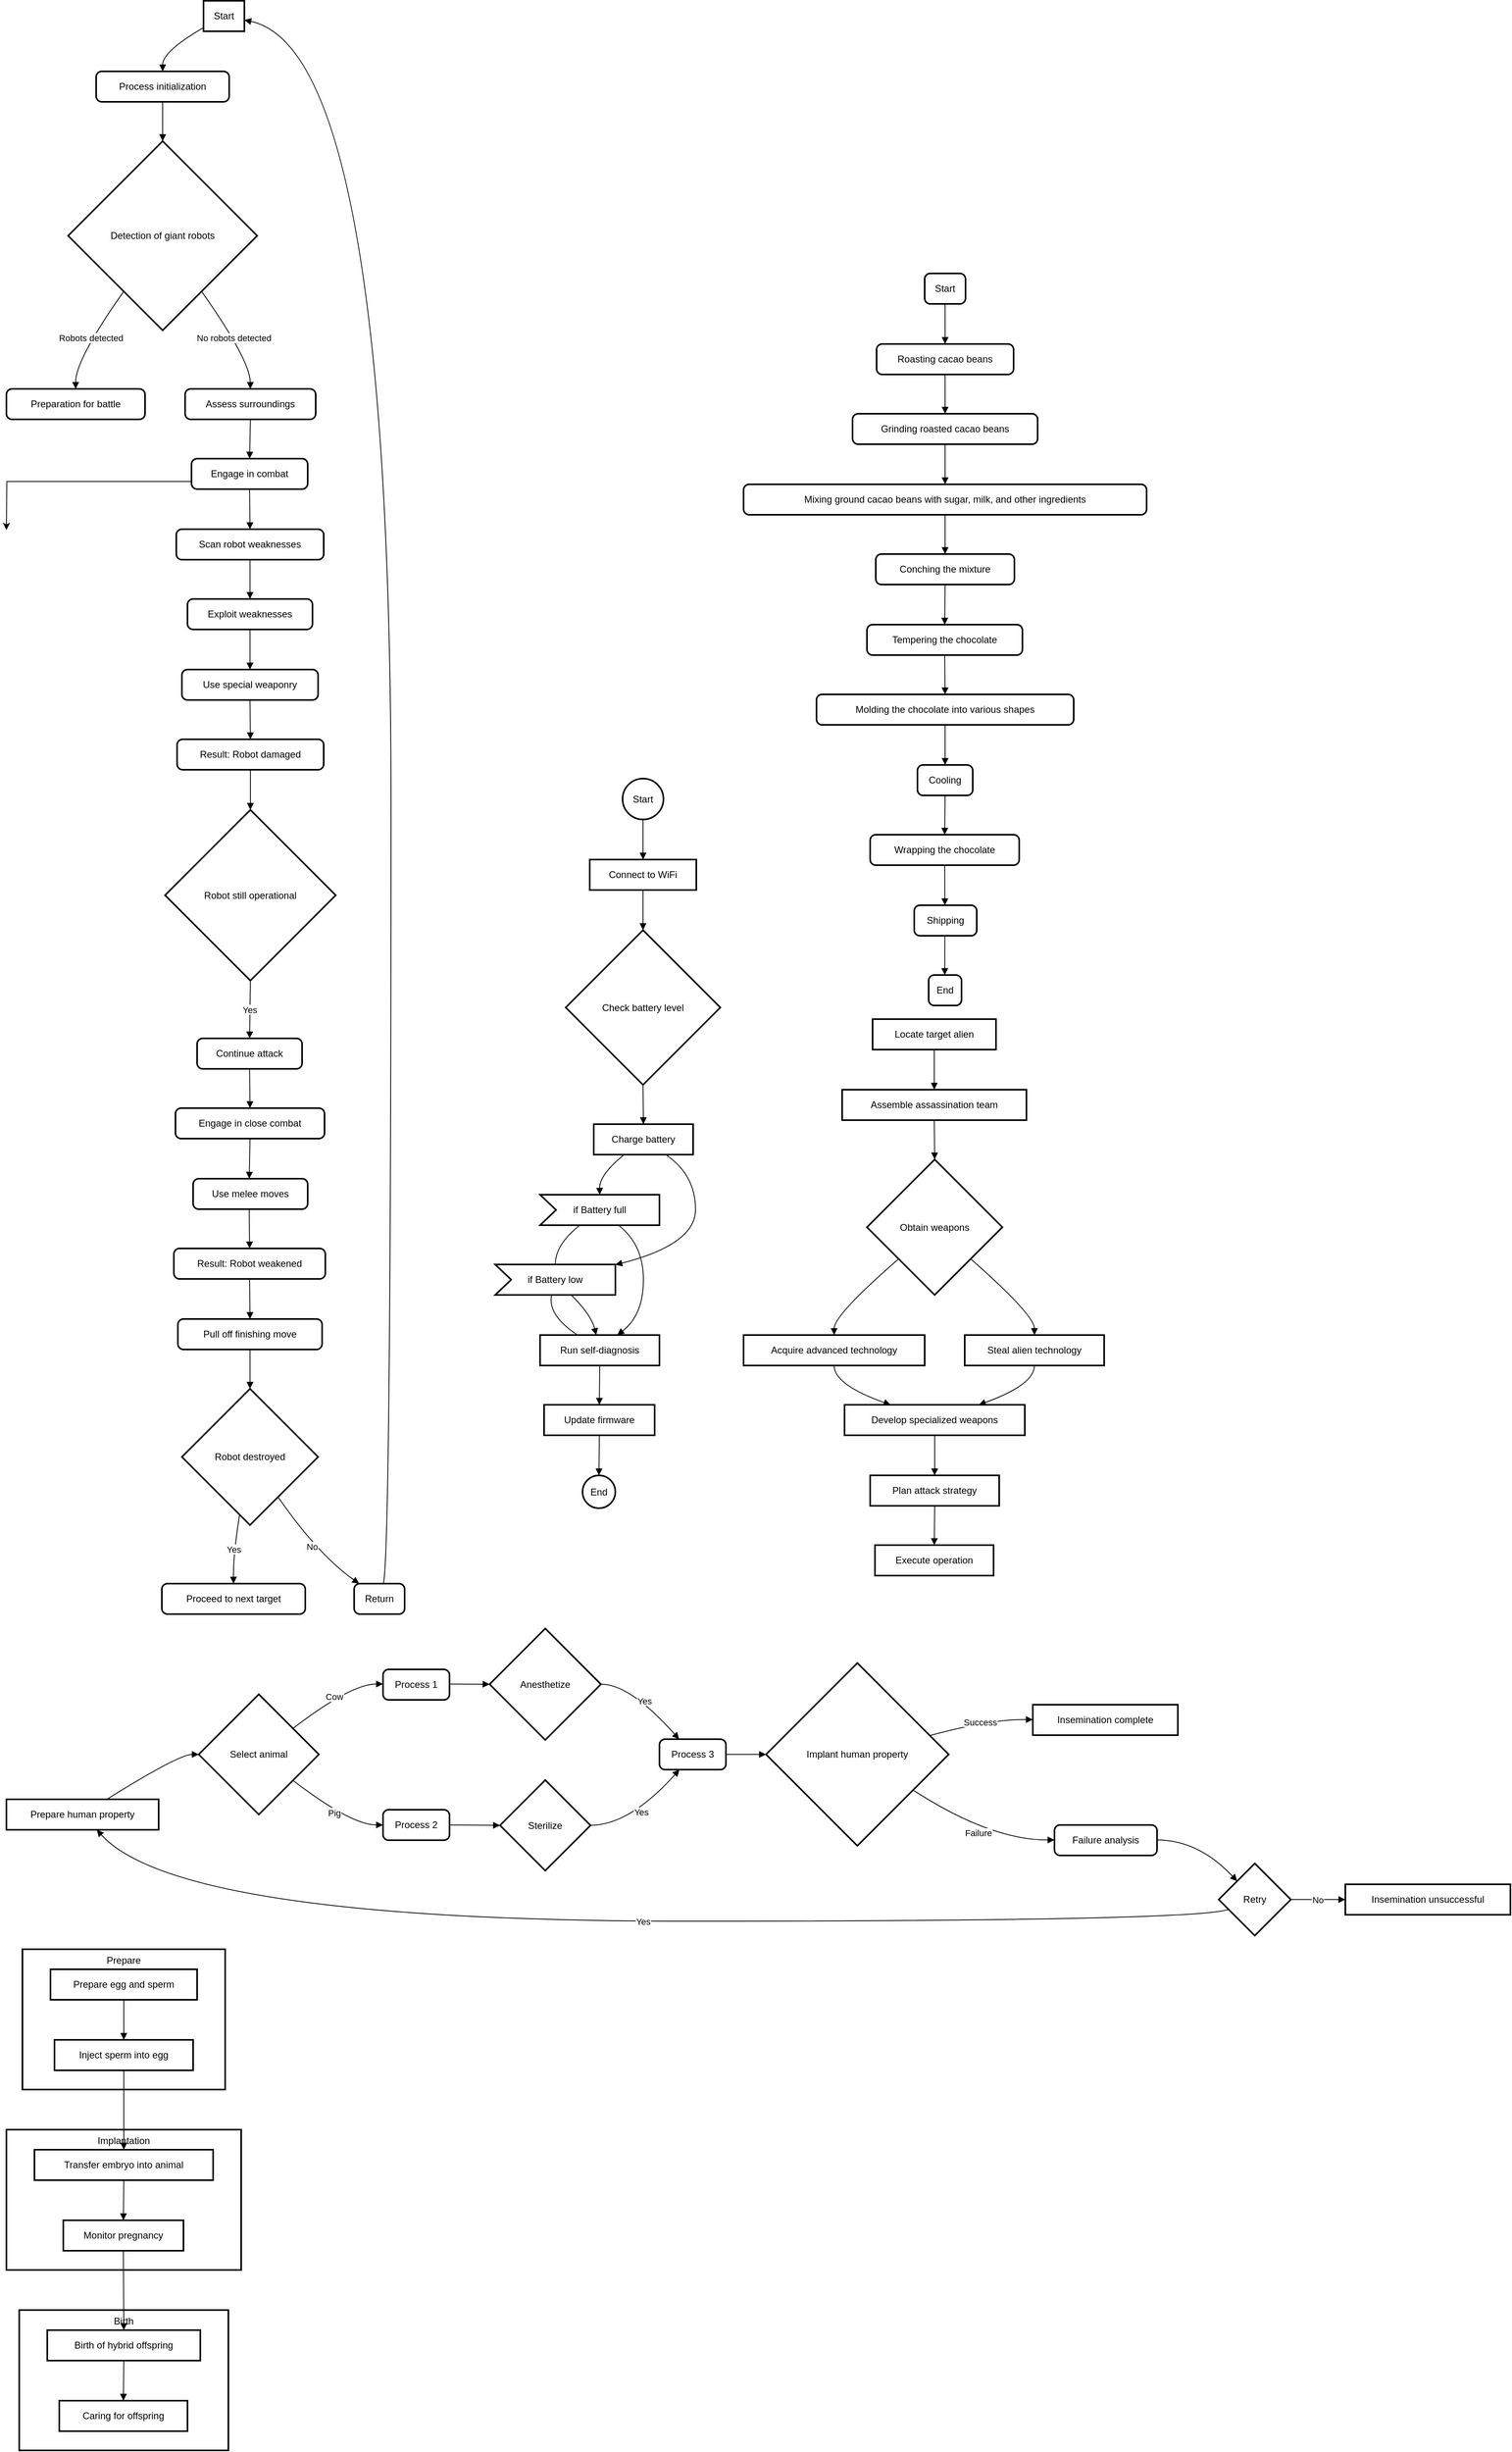 <mxfile version="24.7.6">
  <diagram name="Page-1" id="R3QL27ZRKSAXmsxr0TTM">
    <mxGraphModel dx="1333" dy="698" grid="1" gridSize="10" guides="1" tooltips="1" connect="1" arrows="1" fold="1" page="1" pageScale="1" pageWidth="850" pageHeight="1100" math="0" shadow="0">
      <root>
        <mxCell id="0" />
        <mxCell id="1" parent="0" />
        <mxCell id="m0V3_cafG3HXBkxv4FI2-154" value="Start" style="whiteSpace=wrap;strokeWidth=2;" parent="1" vertex="1">
          <mxGeometry x="266" y="250" width="51" height="38" as="geometry" />
        </mxCell>
        <mxCell id="m0V3_cafG3HXBkxv4FI2-155" value="Process initialization" style="rounded=1;absoluteArcSize=1;arcSize=14;whiteSpace=wrap;strokeWidth=2;" parent="1" vertex="1">
          <mxGeometry x="132" y="338" width="166" height="38" as="geometry" />
        </mxCell>
        <mxCell id="m0V3_cafG3HXBkxv4FI2-156" value="Detection of giant robots" style="rhombus;strokeWidth=2;whiteSpace=wrap;" parent="1" vertex="1">
          <mxGeometry x="97" y="425" width="236" height="236" as="geometry" />
        </mxCell>
        <mxCell id="m0V3_cafG3HXBkxv4FI2-157" value="Preparation for battle" style="rounded=1;absoluteArcSize=1;arcSize=14;whiteSpace=wrap;strokeWidth=2;" parent="1" vertex="1">
          <mxGeometry x="20" y="734" width="173" height="38" as="geometry" />
        </mxCell>
        <mxCell id="m0V3_cafG3HXBkxv4FI2-158" value="Assess surroundings" style="rounded=1;absoluteArcSize=1;arcSize=14;whiteSpace=wrap;strokeWidth=2;" parent="1" vertex="1">
          <mxGeometry x="243" y="734" width="163" height="38" as="geometry" />
        </mxCell>
        <mxCell id="SsZHhjjecD1MKSMmekDV-85" style="edgeStyle=orthogonalEdgeStyle;rounded=0;orthogonalLoop=1;jettySize=auto;html=1;exitX=0;exitY=0.75;exitDx=0;exitDy=0;" parent="1" source="m0V3_cafG3HXBkxv4FI2-159" edge="1">
          <mxGeometry relative="1" as="geometry">
            <mxPoint x="20" y="910" as="targetPoint" />
          </mxGeometry>
        </mxCell>
        <mxCell id="m0V3_cafG3HXBkxv4FI2-159" value="Engage in combat" style="rounded=1;absoluteArcSize=1;arcSize=14;whiteSpace=wrap;strokeWidth=2;" parent="1" vertex="1">
          <mxGeometry x="251" y="821" width="145" height="38" as="geometry" />
        </mxCell>
        <mxCell id="m0V3_cafG3HXBkxv4FI2-160" value="Scan robot weaknesses" style="rounded=1;absoluteArcSize=1;arcSize=14;whiteSpace=wrap;strokeWidth=2;" parent="1" vertex="1">
          <mxGeometry x="232" y="909" width="184" height="38" as="geometry" />
        </mxCell>
        <mxCell id="m0V3_cafG3HXBkxv4FI2-161" value="Exploit weaknesses" style="rounded=1;absoluteArcSize=1;arcSize=14;whiteSpace=wrap;strokeWidth=2;" parent="1" vertex="1">
          <mxGeometry x="246" y="996" width="156" height="38" as="geometry" />
        </mxCell>
        <mxCell id="m0V3_cafG3HXBkxv4FI2-162" value="Use special weaponry" style="rounded=1;absoluteArcSize=1;arcSize=14;whiteSpace=wrap;strokeWidth=2;" parent="1" vertex="1">
          <mxGeometry x="239" y="1084" width="170" height="38" as="geometry" />
        </mxCell>
        <mxCell id="m0V3_cafG3HXBkxv4FI2-163" value="Result: Robot damaged" style="rounded=1;absoluteArcSize=1;arcSize=14;whiteSpace=wrap;strokeWidth=2;" parent="1" vertex="1">
          <mxGeometry x="233" y="1171" width="183" height="38" as="geometry" />
        </mxCell>
        <mxCell id="m0V3_cafG3HXBkxv4FI2-164" value="Robot still operational" style="rhombus;strokeWidth=2;whiteSpace=wrap;" parent="1" vertex="1">
          <mxGeometry x="218" y="1259" width="213" height="213" as="geometry" />
        </mxCell>
        <mxCell id="m0V3_cafG3HXBkxv4FI2-165" value="Continue attack" style="rounded=1;absoluteArcSize=1;arcSize=14;whiteSpace=wrap;strokeWidth=2;" parent="1" vertex="1">
          <mxGeometry x="258" y="1544" width="131" height="38" as="geometry" />
        </mxCell>
        <mxCell id="m0V3_cafG3HXBkxv4FI2-166" value="Engage in close combat" style="rounded=1;absoluteArcSize=1;arcSize=14;whiteSpace=wrap;strokeWidth=2;" parent="1" vertex="1">
          <mxGeometry x="231" y="1631" width="186" height="38" as="geometry" />
        </mxCell>
        <mxCell id="m0V3_cafG3HXBkxv4FI2-167" value="Use melee moves" style="rounded=1;absoluteArcSize=1;arcSize=14;whiteSpace=wrap;strokeWidth=2;" parent="1" vertex="1">
          <mxGeometry x="253" y="1719" width="143" height="38" as="geometry" />
        </mxCell>
        <mxCell id="m0V3_cafG3HXBkxv4FI2-168" value="Result: Robot weakened" style="rounded=1;absoluteArcSize=1;arcSize=14;whiteSpace=wrap;strokeWidth=2;" parent="1" vertex="1">
          <mxGeometry x="229" y="1806" width="189" height="38" as="geometry" />
        </mxCell>
        <mxCell id="m0V3_cafG3HXBkxv4FI2-169" value="Pull off finishing move" style="rounded=1;absoluteArcSize=1;arcSize=14;whiteSpace=wrap;strokeWidth=2;" parent="1" vertex="1">
          <mxGeometry x="234" y="1894" width="180" height="38" as="geometry" />
        </mxCell>
        <mxCell id="m0V3_cafG3HXBkxv4FI2-170" value="Robot destroyed" style="rhombus;strokeWidth=2;whiteSpace=wrap;" parent="1" vertex="1">
          <mxGeometry x="239" y="1981" width="170" height="170" as="geometry" />
        </mxCell>
        <mxCell id="m0V3_cafG3HXBkxv4FI2-171" value="Proceed to next target" style="rounded=1;absoluteArcSize=1;arcSize=14;whiteSpace=wrap;strokeWidth=2;" parent="1" vertex="1">
          <mxGeometry x="214" y="2224" width="179" height="38" as="geometry" />
        </mxCell>
        <mxCell id="m0V3_cafG3HXBkxv4FI2-172" value="Return" style="rounded=1;absoluteArcSize=1;arcSize=14;whiteSpace=wrap;strokeWidth=2;" parent="1" vertex="1">
          <mxGeometry x="454" y="2224" width="63" height="38" as="geometry" />
        </mxCell>
        <mxCell id="m0V3_cafG3HXBkxv4FI2-173" value="" style="curved=1;startArrow=none;endArrow=block;exitX=0;exitY=0.88;entryX=0.5;entryY=-0.01;rounded=0;" parent="1" source="m0V3_cafG3HXBkxv4FI2-154" target="m0V3_cafG3HXBkxv4FI2-155" edge="1">
          <mxGeometry relative="1" as="geometry">
            <Array as="points">
              <mxPoint x="215" y="313" />
            </Array>
          </mxGeometry>
        </mxCell>
        <mxCell id="m0V3_cafG3HXBkxv4FI2-174" value="" style="curved=1;startArrow=none;endArrow=block;exitX=0.5;exitY=0.97;entryX=0.5;entryY=0;rounded=0;" parent="1" source="m0V3_cafG3HXBkxv4FI2-155" target="m0V3_cafG3HXBkxv4FI2-156" edge="1">
          <mxGeometry relative="1" as="geometry">
            <Array as="points" />
          </mxGeometry>
        </mxCell>
        <mxCell id="m0V3_cafG3HXBkxv4FI2-175" value="Robots detected" style="curved=1;startArrow=none;endArrow=block;exitX=0.15;exitY=1;entryX=0.5;entryY=-0.01;rounded=0;" parent="1" source="m0V3_cafG3HXBkxv4FI2-156" target="m0V3_cafG3HXBkxv4FI2-157" edge="1">
          <mxGeometry relative="1" as="geometry">
            <Array as="points">
              <mxPoint x="106" y="698" />
            </Array>
          </mxGeometry>
        </mxCell>
        <mxCell id="m0V3_cafG3HXBkxv4FI2-176" value="No robots detected" style="curved=1;startArrow=none;endArrow=block;exitX=0.85;exitY=1;entryX=0.5;entryY=-0.01;rounded=0;" parent="1" source="m0V3_cafG3HXBkxv4FI2-156" target="m0V3_cafG3HXBkxv4FI2-158" edge="1">
          <mxGeometry relative="1" as="geometry">
            <Array as="points">
              <mxPoint x="324" y="698" />
            </Array>
          </mxGeometry>
        </mxCell>
        <mxCell id="m0V3_cafG3HXBkxv4FI2-177" value="" style="curved=1;startArrow=none;endArrow=block;exitX=0.5;exitY=0.98;entryX=0.5;entryY=0.01;rounded=0;" parent="1" source="m0V3_cafG3HXBkxv4FI2-158" target="m0V3_cafG3HXBkxv4FI2-159" edge="1">
          <mxGeometry relative="1" as="geometry">
            <Array as="points" />
          </mxGeometry>
        </mxCell>
        <mxCell id="m0V3_cafG3HXBkxv4FI2-178" value="" style="curved=1;startArrow=none;endArrow=block;exitX=0.5;exitY=0.99;entryX=0.5;entryY=-0.01;rounded=0;" parent="1" source="m0V3_cafG3HXBkxv4FI2-159" target="m0V3_cafG3HXBkxv4FI2-160" edge="1">
          <mxGeometry relative="1" as="geometry">
            <Array as="points" />
          </mxGeometry>
        </mxCell>
        <mxCell id="m0V3_cafG3HXBkxv4FI2-179" value="" style="curved=1;startArrow=none;endArrow=block;exitX=0.5;exitY=0.98;entryX=0.5;entryY=0.01;rounded=0;" parent="1" source="m0V3_cafG3HXBkxv4FI2-160" target="m0V3_cafG3HXBkxv4FI2-161" edge="1">
          <mxGeometry relative="1" as="geometry">
            <Array as="points" />
          </mxGeometry>
        </mxCell>
        <mxCell id="m0V3_cafG3HXBkxv4FI2-180" value="" style="curved=1;startArrow=none;endArrow=block;exitX=0.5;exitY=0.99;entryX=0.5;entryY=-0.01;rounded=0;" parent="1" source="m0V3_cafG3HXBkxv4FI2-161" target="m0V3_cafG3HXBkxv4FI2-162" edge="1">
          <mxGeometry relative="1" as="geometry">
            <Array as="points" />
          </mxGeometry>
        </mxCell>
        <mxCell id="m0V3_cafG3HXBkxv4FI2-181" value="" style="curved=1;startArrow=none;endArrow=block;exitX=0.5;exitY=0.98;entryX=0.5;entryY=0.01;rounded=0;" parent="1" source="m0V3_cafG3HXBkxv4FI2-162" target="m0V3_cafG3HXBkxv4FI2-163" edge="1">
          <mxGeometry relative="1" as="geometry">
            <Array as="points" />
          </mxGeometry>
        </mxCell>
        <mxCell id="m0V3_cafG3HXBkxv4FI2-182" value="" style="curved=1;startArrow=none;endArrow=block;exitX=0.5;exitY=0.99;entryX=0.5;entryY=0;rounded=0;" parent="1" source="m0V3_cafG3HXBkxv4FI2-163" target="m0V3_cafG3HXBkxv4FI2-164" edge="1">
          <mxGeometry relative="1" as="geometry">
            <Array as="points" />
          </mxGeometry>
        </mxCell>
        <mxCell id="m0V3_cafG3HXBkxv4FI2-183" value="Yes" style="curved=1;startArrow=none;endArrow=block;exitX=0.5;exitY=1;entryX=0.5;entryY=-0.01;rounded=0;" parent="1" source="m0V3_cafG3HXBkxv4FI2-164" target="m0V3_cafG3HXBkxv4FI2-165" edge="1">
          <mxGeometry relative="1" as="geometry">
            <Array as="points" />
          </mxGeometry>
        </mxCell>
        <mxCell id="m0V3_cafG3HXBkxv4FI2-184" value="" style="curved=1;startArrow=none;endArrow=block;exitX=0.5;exitY=0.98;entryX=0.5;entryY=0.01;rounded=0;" parent="1" source="m0V3_cafG3HXBkxv4FI2-165" target="m0V3_cafG3HXBkxv4FI2-166" edge="1">
          <mxGeometry relative="1" as="geometry">
            <Array as="points" />
          </mxGeometry>
        </mxCell>
        <mxCell id="m0V3_cafG3HXBkxv4FI2-185" value="" style="curved=1;startArrow=none;endArrow=block;exitX=0.5;exitY=0.99;entryX=0.49;entryY=-0.01;rounded=0;" parent="1" source="m0V3_cafG3HXBkxv4FI2-166" target="m0V3_cafG3HXBkxv4FI2-167" edge="1">
          <mxGeometry relative="1" as="geometry">
            <Array as="points" />
          </mxGeometry>
        </mxCell>
        <mxCell id="m0V3_cafG3HXBkxv4FI2-186" value="" style="curved=1;startArrow=none;endArrow=block;exitX=0.49;exitY=0.98;entryX=0.5;entryY=0.01;rounded=0;" parent="1" source="m0V3_cafG3HXBkxv4FI2-167" target="m0V3_cafG3HXBkxv4FI2-168" edge="1">
          <mxGeometry relative="1" as="geometry">
            <Array as="points" />
          </mxGeometry>
        </mxCell>
        <mxCell id="m0V3_cafG3HXBkxv4FI2-187" value="" style="curved=1;startArrow=none;endArrow=block;exitX=0.5;exitY=0.99;entryX=0.5;entryY=-0.01;rounded=0;" parent="1" source="m0V3_cafG3HXBkxv4FI2-168" target="m0V3_cafG3HXBkxv4FI2-169" edge="1">
          <mxGeometry relative="1" as="geometry">
            <Array as="points" />
          </mxGeometry>
        </mxCell>
        <mxCell id="m0V3_cafG3HXBkxv4FI2-188" value="" style="curved=1;startArrow=none;endArrow=block;exitX=0.5;exitY=0.98;entryX=0.5;entryY=0;rounded=0;" parent="1" source="m0V3_cafG3HXBkxv4FI2-169" target="m0V3_cafG3HXBkxv4FI2-170" edge="1">
          <mxGeometry relative="1" as="geometry">
            <Array as="points" />
          </mxGeometry>
        </mxCell>
        <mxCell id="m0V3_cafG3HXBkxv4FI2-189" value="Yes" style="curved=1;startArrow=none;endArrow=block;exitX=0.41;exitY=1;entryX=0.5;entryY=-0.01;rounded=0;" parent="1" source="m0V3_cafG3HXBkxv4FI2-170" target="m0V3_cafG3HXBkxv4FI2-171" edge="1">
          <mxGeometry relative="1" as="geometry">
            <Array as="points">
              <mxPoint x="303" y="2188" />
            </Array>
          </mxGeometry>
        </mxCell>
        <mxCell id="m0V3_cafG3HXBkxv4FI2-190" value="No" style="curved=1;startArrow=none;endArrow=block;exitX=0.85;exitY=1;entryX=0.09;entryY=-0.01;rounded=0;" parent="1" source="m0V3_cafG3HXBkxv4FI2-170" target="m0V3_cafG3HXBkxv4FI2-172" edge="1">
          <mxGeometry relative="1" as="geometry">
            <Array as="points">
              <mxPoint x="409" y="2188" />
            </Array>
          </mxGeometry>
        </mxCell>
        <mxCell id="m0V3_cafG3HXBkxv4FI2-191" value="" style="curved=1;startArrow=none;endArrow=block;exitX=0.58;exitY=-0.01;entryX=1;entryY=0.63;rounded=0;" parent="1" source="m0V3_cafG3HXBkxv4FI2-172" target="m0V3_cafG3HXBkxv4FI2-154" edge="1">
          <mxGeometry relative="1" as="geometry">
            <Array as="points">
              <mxPoint x="500" y="2188" />
              <mxPoint x="500" y="313" />
            </Array>
          </mxGeometry>
        </mxCell>
        <mxCell id="m0V3_cafG3HXBkxv4FI2-192" value="Start" style="ellipse;aspect=fixed;strokeWidth=2;whiteSpace=wrap;" parent="1" vertex="1">
          <mxGeometry x="789" y="1220" width="51" height="51" as="geometry" />
        </mxCell>
        <mxCell id="m0V3_cafG3HXBkxv4FI2-193" value="Connect to WiFi" style="whiteSpace=wrap;strokeWidth=2;" parent="1" vertex="1">
          <mxGeometry x="748" y="1321" width="133" height="38" as="geometry" />
        </mxCell>
        <mxCell id="m0V3_cafG3HXBkxv4FI2-194" value="Check battery level" style="rhombus;strokeWidth=2;whiteSpace=wrap;" parent="1" vertex="1">
          <mxGeometry x="718" y="1409" width="193" height="193" as="geometry" />
        </mxCell>
        <mxCell id="m0V3_cafG3HXBkxv4FI2-195" value="Charge battery" style="whiteSpace=wrap;strokeWidth=2;" parent="1" vertex="1">
          <mxGeometry x="753" y="1651" width="124" height="38" as="geometry" />
        </mxCell>
        <mxCell id="m0V3_cafG3HXBkxv4FI2-196" value="if Battery full" style="shape=mxgraph.arrows2.arrow;dy=0;dx=0;notch=20;strokeWidth=2;whiteSpace=wrap;" parent="1" vertex="1">
          <mxGeometry x="686" y="1739" width="149" height="38" as="geometry" />
        </mxCell>
        <mxCell id="m0V3_cafG3HXBkxv4FI2-197" value="if Battery low" style="shape=mxgraph.arrows2.arrow;dy=0;dx=0;notch=20;strokeWidth=2;whiteSpace=wrap;" parent="1" vertex="1">
          <mxGeometry x="630" y="1826" width="150" height="38" as="geometry" />
        </mxCell>
        <mxCell id="m0V3_cafG3HXBkxv4FI2-198" value="Run self-diagnosis" style="whiteSpace=wrap;strokeWidth=2;" parent="1" vertex="1">
          <mxGeometry x="686" y="1914" width="149" height="38" as="geometry" />
        </mxCell>
        <mxCell id="m0V3_cafG3HXBkxv4FI2-199" value="Update firmware" style="whiteSpace=wrap;strokeWidth=2;" parent="1" vertex="1">
          <mxGeometry x="691" y="2001" width="138" height="38" as="geometry" />
        </mxCell>
        <mxCell id="m0V3_cafG3HXBkxv4FI2-200" value="End" style="ellipse;aspect=fixed;strokeWidth=2;whiteSpace=wrap;" parent="1" vertex="1">
          <mxGeometry x="739" y="2089" width="41" height="41" as="geometry" />
        </mxCell>
        <mxCell id="m0V3_cafG3HXBkxv4FI2-201" value="" style="curved=1;startArrow=none;endArrow=none;exitX=0.34;exitY=0.98;entryX=0.5;entryY=0.01;rounded=0;" parent="1" source="m0V3_cafG3HXBkxv4FI2-196" target="m0V3_cafG3HXBkxv4FI2-197" edge="1">
          <mxGeometry relative="1" as="geometry">
            <Array as="points">
              <mxPoint x="705" y="1801" />
            </Array>
          </mxGeometry>
        </mxCell>
        <mxCell id="m0V3_cafG3HXBkxv4FI2-202" value="" style="curved=1;startArrow=none;endArrow=none;exitX=0.47;exitY=0.99;entryX=0.31;entryY=-0.01;rounded=0;" parent="1" source="m0V3_cafG3HXBkxv4FI2-197" target="m0V3_cafG3HXBkxv4FI2-198" edge="1">
          <mxGeometry relative="1" as="geometry">
            <Array as="points">
              <mxPoint x="695" y="1889" />
            </Array>
          </mxGeometry>
        </mxCell>
        <mxCell id="m0V3_cafG3HXBkxv4FI2-203" value="" style="curved=1;startArrow=none;endArrow=block;exitX=0.5;exitY=1;entryX=0.5;entryY=0.01;rounded=0;" parent="1" source="m0V3_cafG3HXBkxv4FI2-192" target="m0V3_cafG3HXBkxv4FI2-193" edge="1">
          <mxGeometry relative="1" as="geometry">
            <Array as="points" />
          </mxGeometry>
        </mxCell>
        <mxCell id="m0V3_cafG3HXBkxv4FI2-204" value="" style="curved=1;startArrow=none;endArrow=block;exitX=0.5;exitY=0.99;entryX=0.5;entryY=0;rounded=0;" parent="1" source="m0V3_cafG3HXBkxv4FI2-193" target="m0V3_cafG3HXBkxv4FI2-194" edge="1">
          <mxGeometry relative="1" as="geometry">
            <Array as="points" />
          </mxGeometry>
        </mxCell>
        <mxCell id="m0V3_cafG3HXBkxv4FI2-205" value="" style="curved=1;startArrow=none;endArrow=block;exitX=0.5;exitY=1;entryX=0.5;entryY=0.01;rounded=0;" parent="1" source="m0V3_cafG3HXBkxv4FI2-194" target="m0V3_cafG3HXBkxv4FI2-195" edge="1">
          <mxGeometry relative="1" as="geometry">
            <Array as="points" />
          </mxGeometry>
        </mxCell>
        <mxCell id="m0V3_cafG3HXBkxv4FI2-206" value="" style="curved=1;startArrow=none;endArrow=block;exitX=0.31;exitY=0.99;entryX=0.5;entryY=-0.01;rounded=0;" parent="1" source="m0V3_cafG3HXBkxv4FI2-195" target="m0V3_cafG3HXBkxv4FI2-196" edge="1">
          <mxGeometry relative="1" as="geometry">
            <Array as="points">
              <mxPoint x="760" y="1714" />
            </Array>
          </mxGeometry>
        </mxCell>
        <mxCell id="m0V3_cafG3HXBkxv4FI2-207" value="" style="curved=1;startArrow=none;endArrow=block;exitX=0.72;exitY=0.99;entryX=1;entryY=0.01;rounded=0;" parent="1" source="m0V3_cafG3HXBkxv4FI2-195" target="m0V3_cafG3HXBkxv4FI2-197" edge="1">
          <mxGeometry relative="1" as="geometry">
            <Array as="points">
              <mxPoint x="880" y="1714" />
              <mxPoint x="880" y="1801" />
            </Array>
          </mxGeometry>
        </mxCell>
        <mxCell id="m0V3_cafG3HXBkxv4FI2-208" value="" style="curved=1;startArrow=none;endArrow=block;exitX=0.65;exitY=0.98;entryX=0.65;entryY=-0.01;rounded=0;" parent="1" source="m0V3_cafG3HXBkxv4FI2-196" target="m0V3_cafG3HXBkxv4FI2-198" edge="1">
          <mxGeometry relative="1" as="geometry">
            <Array as="points">
              <mxPoint x="815" y="1801" />
              <mxPoint x="815" y="1889" />
            </Array>
          </mxGeometry>
        </mxCell>
        <mxCell id="m0V3_cafG3HXBkxv4FI2-209" value="" style="curved=1;startArrow=none;endArrow=block;exitX=0.63;exitY=0.99;entryX=0.47;entryY=-0.01;rounded=0;" parent="1" source="m0V3_cafG3HXBkxv4FI2-197" target="m0V3_cafG3HXBkxv4FI2-198" edge="1">
          <mxGeometry relative="1" as="geometry">
            <Array as="points">
              <mxPoint x="750" y="1889" />
            </Array>
          </mxGeometry>
        </mxCell>
        <mxCell id="m0V3_cafG3HXBkxv4FI2-210" value="" style="curved=1;startArrow=none;endArrow=block;exitX=0.5;exitY=0.98;entryX=0.5;entryY=0.01;rounded=0;" parent="1" source="m0V3_cafG3HXBkxv4FI2-198" target="m0V3_cafG3HXBkxv4FI2-199" edge="1">
          <mxGeometry relative="1" as="geometry">
            <Array as="points" />
          </mxGeometry>
        </mxCell>
        <mxCell id="m0V3_cafG3HXBkxv4FI2-211" value="" style="curved=1;startArrow=none;endArrow=block;exitX=0.5;exitY=0.99;entryX=0.51;entryY=-0.01;rounded=0;" parent="1" source="m0V3_cafG3HXBkxv4FI2-199" target="m0V3_cafG3HXBkxv4FI2-200" edge="1">
          <mxGeometry relative="1" as="geometry">
            <Array as="points" />
          </mxGeometry>
        </mxCell>
        <mxCell id="SsZHhjjecD1MKSMmekDV-1" value="Start" style="rounded=1;absoluteArcSize=1;arcSize=14;whiteSpace=wrap;strokeWidth=2;" parent="1" vertex="1">
          <mxGeometry x="1166" y="590" width="51" height="38" as="geometry" />
        </mxCell>
        <mxCell id="SsZHhjjecD1MKSMmekDV-2" value="Roasting cacao beans" style="rounded=1;absoluteArcSize=1;arcSize=14;whiteSpace=wrap;strokeWidth=2;" parent="1" vertex="1">
          <mxGeometry x="1106" y="678" width="171" height="38" as="geometry" />
        </mxCell>
        <mxCell id="SsZHhjjecD1MKSMmekDV-3" value="Grinding roasted cacao beans" style="rounded=1;absoluteArcSize=1;arcSize=14;whiteSpace=wrap;strokeWidth=2;" parent="1" vertex="1">
          <mxGeometry x="1076" y="765" width="231" height="38" as="geometry" />
        </mxCell>
        <mxCell id="SsZHhjjecD1MKSMmekDV-4" value="Mixing ground cacao beans with sugar, milk, and other ingredients" style="rounded=1;absoluteArcSize=1;arcSize=14;whiteSpace=wrap;strokeWidth=2;" parent="1" vertex="1">
          <mxGeometry x="940" y="853" width="503" height="38" as="geometry" />
        </mxCell>
        <mxCell id="SsZHhjjecD1MKSMmekDV-5" value="Conching the mixture" style="rounded=1;absoluteArcSize=1;arcSize=14;whiteSpace=wrap;strokeWidth=2;" parent="1" vertex="1">
          <mxGeometry x="1105" y="940" width="173" height="38" as="geometry" />
        </mxCell>
        <mxCell id="SsZHhjjecD1MKSMmekDV-6" value="Tempering the chocolate" style="rounded=1;absoluteArcSize=1;arcSize=14;whiteSpace=wrap;strokeWidth=2;" parent="1" vertex="1">
          <mxGeometry x="1094" y="1028" width="194" height="38" as="geometry" />
        </mxCell>
        <mxCell id="SsZHhjjecD1MKSMmekDV-7" value="Molding the chocolate into various shapes" style="rounded=1;absoluteArcSize=1;arcSize=14;whiteSpace=wrap;strokeWidth=2;" parent="1" vertex="1">
          <mxGeometry x="1031" y="1115" width="321" height="38" as="geometry" />
        </mxCell>
        <mxCell id="SsZHhjjecD1MKSMmekDV-8" value="Cooling" style="rounded=1;absoluteArcSize=1;arcSize=14;whiteSpace=wrap;strokeWidth=2;" parent="1" vertex="1">
          <mxGeometry x="1157" y="1203" width="69" height="38" as="geometry" />
        </mxCell>
        <mxCell id="SsZHhjjecD1MKSMmekDV-9" value="Wrapping the chocolate" style="rounded=1;absoluteArcSize=1;arcSize=14;whiteSpace=wrap;strokeWidth=2;" parent="1" vertex="1">
          <mxGeometry x="1098" y="1290" width="186" height="38" as="geometry" />
        </mxCell>
        <mxCell id="SsZHhjjecD1MKSMmekDV-10" value="Shipping" style="rounded=1;absoluteArcSize=1;arcSize=14;whiteSpace=wrap;strokeWidth=2;" parent="1" vertex="1">
          <mxGeometry x="1153" y="1378" width="78" height="38" as="geometry" />
        </mxCell>
        <mxCell id="SsZHhjjecD1MKSMmekDV-11" value="End" style="rounded=1;absoluteArcSize=1;arcSize=14;whiteSpace=wrap;strokeWidth=2;" parent="1" vertex="1">
          <mxGeometry x="1171" y="1465" width="41" height="38" as="geometry" />
        </mxCell>
        <mxCell id="SsZHhjjecD1MKSMmekDV-12" value="" style="curved=1;startArrow=none;endArrow=block;exitX=0.5;exitY=0.99;entryX=0.5;entryY=-0.01;rounded=0;" parent="1" source="SsZHhjjecD1MKSMmekDV-1" target="SsZHhjjecD1MKSMmekDV-2" edge="1">
          <mxGeometry relative="1" as="geometry">
            <Array as="points" />
          </mxGeometry>
        </mxCell>
        <mxCell id="SsZHhjjecD1MKSMmekDV-13" value="" style="curved=1;startArrow=none;endArrow=block;exitX=0.5;exitY=0.97;entryX=0.5;entryY=0;rounded=0;" parent="1" source="SsZHhjjecD1MKSMmekDV-2" target="SsZHhjjecD1MKSMmekDV-3" edge="1">
          <mxGeometry relative="1" as="geometry">
            <Array as="points" />
          </mxGeometry>
        </mxCell>
        <mxCell id="SsZHhjjecD1MKSMmekDV-14" value="" style="curved=1;startArrow=none;endArrow=block;exitX=0.5;exitY=0.99;entryX=0.5;entryY=-0.01;rounded=0;" parent="1" source="SsZHhjjecD1MKSMmekDV-3" target="SsZHhjjecD1MKSMmekDV-4" edge="1">
          <mxGeometry relative="1" as="geometry">
            <Array as="points" />
          </mxGeometry>
        </mxCell>
        <mxCell id="SsZHhjjecD1MKSMmekDV-15" value="" style="curved=1;startArrow=none;endArrow=block;exitX=0.5;exitY=0.97;entryX=0.5;entryY=0;rounded=0;" parent="1" source="SsZHhjjecD1MKSMmekDV-4" target="SsZHhjjecD1MKSMmekDV-5" edge="1">
          <mxGeometry relative="1" as="geometry">
            <Array as="points" />
          </mxGeometry>
        </mxCell>
        <mxCell id="SsZHhjjecD1MKSMmekDV-16" value="" style="curved=1;startArrow=none;endArrow=block;exitX=0.5;exitY=0.99;entryX=0.5;entryY=-0.01;rounded=0;" parent="1" source="SsZHhjjecD1MKSMmekDV-5" target="SsZHhjjecD1MKSMmekDV-6" edge="1">
          <mxGeometry relative="1" as="geometry">
            <Array as="points" />
          </mxGeometry>
        </mxCell>
        <mxCell id="SsZHhjjecD1MKSMmekDV-17" value="" style="curved=1;startArrow=none;endArrow=block;exitX=0.5;exitY=0.97;entryX=0.5;entryY=0;rounded=0;" parent="1" source="SsZHhjjecD1MKSMmekDV-6" target="SsZHhjjecD1MKSMmekDV-7" edge="1">
          <mxGeometry relative="1" as="geometry">
            <Array as="points" />
          </mxGeometry>
        </mxCell>
        <mxCell id="SsZHhjjecD1MKSMmekDV-18" value="" style="curved=1;startArrow=none;endArrow=block;exitX=0.5;exitY=0.99;entryX=0.5;entryY=-0.01;rounded=0;" parent="1" source="SsZHhjjecD1MKSMmekDV-7" target="SsZHhjjecD1MKSMmekDV-8" edge="1">
          <mxGeometry relative="1" as="geometry">
            <Array as="points" />
          </mxGeometry>
        </mxCell>
        <mxCell id="SsZHhjjecD1MKSMmekDV-19" value="" style="curved=1;startArrow=none;endArrow=block;exitX=0.5;exitY=0.97;entryX=0.5;entryY=0;rounded=0;" parent="1" source="SsZHhjjecD1MKSMmekDV-8" target="SsZHhjjecD1MKSMmekDV-9" edge="1">
          <mxGeometry relative="1" as="geometry">
            <Array as="points" />
          </mxGeometry>
        </mxCell>
        <mxCell id="SsZHhjjecD1MKSMmekDV-20" value="" style="curved=1;startArrow=none;endArrow=block;exitX=0.5;exitY=0.99;entryX=0.49;entryY=-0.01;rounded=0;" parent="1" source="SsZHhjjecD1MKSMmekDV-9" target="SsZHhjjecD1MKSMmekDV-10" edge="1">
          <mxGeometry relative="1" as="geometry">
            <Array as="points" />
          </mxGeometry>
        </mxCell>
        <mxCell id="SsZHhjjecD1MKSMmekDV-21" value="" style="curved=1;startArrow=none;endArrow=block;exitX=0.49;exitY=0.97;entryX=0.49;entryY=0;rounded=0;" parent="1" source="SsZHhjjecD1MKSMmekDV-10" target="SsZHhjjecD1MKSMmekDV-11" edge="1">
          <mxGeometry relative="1" as="geometry">
            <Array as="points" />
          </mxGeometry>
        </mxCell>
        <mxCell id="SsZHhjjecD1MKSMmekDV-22" value="Locate target alien" style="whiteSpace=wrap;strokeWidth=2;" parent="1" vertex="1">
          <mxGeometry x="1101" y="1520" width="154" height="38" as="geometry" />
        </mxCell>
        <mxCell id="SsZHhjjecD1MKSMmekDV-23" value="Assemble assassination team" style="whiteSpace=wrap;strokeWidth=2;" parent="1" vertex="1">
          <mxGeometry x="1063" y="1608" width="230" height="38" as="geometry" />
        </mxCell>
        <mxCell id="SsZHhjjecD1MKSMmekDV-24" value="Obtain weapons" style="rhombus;strokeWidth=2;whiteSpace=wrap;" parent="1" vertex="1">
          <mxGeometry x="1094" y="1695" width="169" height="169" as="geometry" />
        </mxCell>
        <mxCell id="SsZHhjjecD1MKSMmekDV-25" value="Acquire advanced technology" style="whiteSpace=wrap;strokeWidth=2;" parent="1" vertex="1">
          <mxGeometry x="940" y="1914" width="226" height="38" as="geometry" />
        </mxCell>
        <mxCell id="SsZHhjjecD1MKSMmekDV-26" value="Steal alien technology" style="whiteSpace=wrap;strokeWidth=2;" parent="1" vertex="1">
          <mxGeometry x="1216" y="1914" width="174" height="38" as="geometry" />
        </mxCell>
        <mxCell id="SsZHhjjecD1MKSMmekDV-27" value="Develop specialized weapons" style="whiteSpace=wrap;strokeWidth=2;" parent="1" vertex="1">
          <mxGeometry x="1066" y="2001" width="225" height="38" as="geometry" />
        </mxCell>
        <mxCell id="SsZHhjjecD1MKSMmekDV-28" value="Plan attack strategy" style="whiteSpace=wrap;strokeWidth=2;" parent="1" vertex="1">
          <mxGeometry x="1098" y="2089" width="161" height="38" as="geometry" />
        </mxCell>
        <mxCell id="SsZHhjjecD1MKSMmekDV-29" value="Execute operation" style="whiteSpace=wrap;strokeWidth=2;" parent="1" vertex="1">
          <mxGeometry x="1104" y="2176" width="148" height="38" as="geometry" />
        </mxCell>
        <mxCell id="SsZHhjjecD1MKSMmekDV-30" value="" style="curved=1;startArrow=none;endArrow=block;exitX=0.5;exitY=0.99;entryX=0.5;entryY=-0.01;rounded=0;" parent="1" source="SsZHhjjecD1MKSMmekDV-22" target="SsZHhjjecD1MKSMmekDV-23" edge="1">
          <mxGeometry relative="1" as="geometry">
            <Array as="points" />
          </mxGeometry>
        </mxCell>
        <mxCell id="SsZHhjjecD1MKSMmekDV-31" value="" style="curved=1;startArrow=none;endArrow=block;exitX=0.5;exitY=0.97;entryX=0.5;entryY=0;rounded=0;" parent="1" source="SsZHhjjecD1MKSMmekDV-23" target="SsZHhjjecD1MKSMmekDV-24" edge="1">
          <mxGeometry relative="1" as="geometry">
            <Array as="points" />
          </mxGeometry>
        </mxCell>
        <mxCell id="SsZHhjjecD1MKSMmekDV-32" value="" style="curved=1;startArrow=none;endArrow=block;exitX=0;exitY=0.94;entryX=0.5;entryY=-0.01;rounded=0;" parent="1" source="SsZHhjjecD1MKSMmekDV-24" target="SsZHhjjecD1MKSMmekDV-25" edge="1">
          <mxGeometry relative="1" as="geometry">
            <Array as="points">
              <mxPoint x="1053" y="1889" />
            </Array>
          </mxGeometry>
        </mxCell>
        <mxCell id="SsZHhjjecD1MKSMmekDV-33" value="" style="curved=1;startArrow=none;endArrow=block;exitX=1;exitY=0.94;entryX=0.5;entryY=-0.01;rounded=0;" parent="1" source="SsZHhjjecD1MKSMmekDV-24" target="SsZHhjjecD1MKSMmekDV-26" edge="1">
          <mxGeometry relative="1" as="geometry">
            <Array as="points">
              <mxPoint x="1303" y="1889" />
            </Array>
          </mxGeometry>
        </mxCell>
        <mxCell id="SsZHhjjecD1MKSMmekDV-34" value="" style="curved=1;startArrow=none;endArrow=block;exitX=0.5;exitY=0.98;entryX=0.26;entryY=0.01;rounded=0;" parent="1" source="SsZHhjjecD1MKSMmekDV-25" target="SsZHhjjecD1MKSMmekDV-27" edge="1">
          <mxGeometry relative="1" as="geometry">
            <Array as="points">
              <mxPoint x="1053" y="1976" />
            </Array>
          </mxGeometry>
        </mxCell>
        <mxCell id="SsZHhjjecD1MKSMmekDV-35" value="" style="curved=1;startArrow=none;endArrow=block;exitX=0.5;exitY=0.98;entryX=0.74;entryY=0.01;rounded=0;" parent="1" source="SsZHhjjecD1MKSMmekDV-26" target="SsZHhjjecD1MKSMmekDV-27" edge="1">
          <mxGeometry relative="1" as="geometry">
            <Array as="points">
              <mxPoint x="1303" y="1976" />
            </Array>
          </mxGeometry>
        </mxCell>
        <mxCell id="SsZHhjjecD1MKSMmekDV-36" value="" style="curved=1;startArrow=none;endArrow=block;exitX=0.5;exitY=0.99;entryX=0.5;entryY=-0.01;rounded=0;" parent="1" source="SsZHhjjecD1MKSMmekDV-27" target="SsZHhjjecD1MKSMmekDV-28" edge="1">
          <mxGeometry relative="1" as="geometry">
            <Array as="points" />
          </mxGeometry>
        </mxCell>
        <mxCell id="SsZHhjjecD1MKSMmekDV-37" value="" style="curved=1;startArrow=none;endArrow=block;exitX=0.5;exitY=0.98;entryX=0.5;entryY=0.01;rounded=0;" parent="1" source="SsZHhjjecD1MKSMmekDV-28" target="SsZHhjjecD1MKSMmekDV-29" edge="1">
          <mxGeometry relative="1" as="geometry">
            <Array as="points" />
          </mxGeometry>
        </mxCell>
        <mxCell id="SsZHhjjecD1MKSMmekDV-38" value="Prepare human property" style="whiteSpace=wrap;strokeWidth=2;" parent="1" vertex="1">
          <mxGeometry x="20" y="2493" width="190" height="38" as="geometry" />
        </mxCell>
        <mxCell id="SsZHhjjecD1MKSMmekDV-39" value="Select animal" style="rhombus;strokeWidth=2;whiteSpace=wrap;" parent="1" vertex="1">
          <mxGeometry x="260" y="2362" width="150" height="150" as="geometry" />
        </mxCell>
        <mxCell id="SsZHhjjecD1MKSMmekDV-40" value="Process 1" style="rounded=1;absoluteArcSize=1;arcSize=14;whiteSpace=wrap;strokeWidth=2;" parent="1" vertex="1">
          <mxGeometry x="490" y="2331" width="83" height="38" as="geometry" />
        </mxCell>
        <mxCell id="SsZHhjjecD1MKSMmekDV-41" value="Process 2" style="rounded=1;absoluteArcSize=1;arcSize=14;whiteSpace=wrap;strokeWidth=2;" parent="1" vertex="1">
          <mxGeometry x="490" y="2506" width="83" height="38" as="geometry" />
        </mxCell>
        <mxCell id="SsZHhjjecD1MKSMmekDV-42" value="Anesthetize" style="rhombus;strokeWidth=2;whiteSpace=wrap;" parent="1" vertex="1">
          <mxGeometry x="623" y="2280" width="139" height="139" as="geometry" />
        </mxCell>
        <mxCell id="SsZHhjjecD1MKSMmekDV-43" value="Sterilize" style="rhombus;strokeWidth=2;whiteSpace=wrap;" parent="1" vertex="1">
          <mxGeometry x="636" y="2469" width="113" height="113" as="geometry" />
        </mxCell>
        <mxCell id="SsZHhjjecD1MKSMmekDV-44" value="Process 3" style="rounded=1;absoluteArcSize=1;arcSize=14;whiteSpace=wrap;strokeWidth=2;" parent="1" vertex="1">
          <mxGeometry x="835" y="2418" width="83" height="38" as="geometry" />
        </mxCell>
        <mxCell id="SsZHhjjecD1MKSMmekDV-45" value="Implant human property" style="rhombus;strokeWidth=2;whiteSpace=wrap;" parent="1" vertex="1">
          <mxGeometry x="968" y="2323" width="228" height="228" as="geometry" />
        </mxCell>
        <mxCell id="SsZHhjjecD1MKSMmekDV-46" value="Insemination complete" style="whiteSpace=wrap;strokeWidth=2;" parent="1" vertex="1">
          <mxGeometry x="1301" y="2375" width="181" height="38" as="geometry" />
        </mxCell>
        <mxCell id="SsZHhjjecD1MKSMmekDV-47" value="Failure analysis" style="rounded=1;absoluteArcSize=1;arcSize=14;whiteSpace=wrap;strokeWidth=2;" parent="1" vertex="1">
          <mxGeometry x="1328" y="2525" width="128" height="38" as="geometry" />
        </mxCell>
        <mxCell id="SsZHhjjecD1MKSMmekDV-48" value="Retry" style="rhombus;strokeWidth=2;whiteSpace=wrap;" parent="1" vertex="1">
          <mxGeometry x="1533" y="2573" width="90" height="90" as="geometry" />
        </mxCell>
        <mxCell id="SsZHhjjecD1MKSMmekDV-49" value="Insemination unsuccessful" style="whiteSpace=wrap;strokeWidth=2;" parent="1" vertex="1">
          <mxGeometry x="1691" y="2599" width="206" height="38" as="geometry" />
        </mxCell>
        <mxCell id="SsZHhjjecD1MKSMmekDV-50" value="" style="curved=1;startArrow=none;endArrow=block;exitX=0.66;exitY=0;entryX=0;entryY=0.5;rounded=0;" parent="1" source="SsZHhjjecD1MKSMmekDV-38" target="SsZHhjjecD1MKSMmekDV-39" edge="1">
          <mxGeometry relative="1" as="geometry">
            <Array as="points">
              <mxPoint x="235" y="2437" />
            </Array>
          </mxGeometry>
        </mxCell>
        <mxCell id="SsZHhjjecD1MKSMmekDV-51" value="Cow" style="curved=1;startArrow=none;endArrow=block;exitX=1;exitY=0.12;entryX=0;entryY=0.48;rounded=0;" parent="1" source="SsZHhjjecD1MKSMmekDV-39" target="SsZHhjjecD1MKSMmekDV-40" edge="1">
          <mxGeometry relative="1" as="geometry">
            <Array as="points">
              <mxPoint x="450" y="2349" />
            </Array>
          </mxGeometry>
        </mxCell>
        <mxCell id="SsZHhjjecD1MKSMmekDV-52" value="Pig" style="curved=1;startArrow=none;endArrow=block;exitX=1;exitY=0.88;entryX=0;entryY=0.5;rounded=0;" parent="1" source="SsZHhjjecD1MKSMmekDV-39" target="SsZHhjjecD1MKSMmekDV-41" edge="1">
          <mxGeometry relative="1" as="geometry">
            <Array as="points">
              <mxPoint x="450" y="2525" />
            </Array>
          </mxGeometry>
        </mxCell>
        <mxCell id="SsZHhjjecD1MKSMmekDV-53" value="" style="curved=1;startArrow=none;endArrow=block;exitX=0.99;exitY=0.48;entryX=0;entryY=0.5;rounded=0;" parent="1" source="SsZHhjjecD1MKSMmekDV-40" target="SsZHhjjecD1MKSMmekDV-42" edge="1">
          <mxGeometry relative="1" as="geometry">
            <Array as="points" />
          </mxGeometry>
        </mxCell>
        <mxCell id="SsZHhjjecD1MKSMmekDV-54" value="" style="curved=1;startArrow=none;endArrow=block;exitX=0.99;exitY=0.5;entryX=0;entryY=0.5;rounded=0;" parent="1" source="SsZHhjjecD1MKSMmekDV-41" target="SsZHhjjecD1MKSMmekDV-43" edge="1">
          <mxGeometry relative="1" as="geometry">
            <Array as="points" />
          </mxGeometry>
        </mxCell>
        <mxCell id="SsZHhjjecD1MKSMmekDV-55" value="Yes" style="curved=1;startArrow=none;endArrow=block;exitX=0.99;exitY=0.5;entryX=0.3;entryY=0.01;rounded=0;" parent="1" source="SsZHhjjecD1MKSMmekDV-42" target="SsZHhjjecD1MKSMmekDV-44" edge="1">
          <mxGeometry relative="1" as="geometry">
            <Array as="points">
              <mxPoint x="798" y="2349" />
            </Array>
          </mxGeometry>
        </mxCell>
        <mxCell id="SsZHhjjecD1MKSMmekDV-56" value="Yes" style="curved=1;startArrow=none;endArrow=block;exitX=0.99;exitY=0.5;entryX=0.3;entryY=1;rounded=0;" parent="1" source="SsZHhjjecD1MKSMmekDV-43" target="SsZHhjjecD1MKSMmekDV-44" edge="1">
          <mxGeometry relative="1" as="geometry">
            <Array as="points">
              <mxPoint x="798" y="2525" />
            </Array>
          </mxGeometry>
        </mxCell>
        <mxCell id="SsZHhjjecD1MKSMmekDV-57" value="" style="curved=1;startArrow=none;endArrow=block;exitX=0.99;exitY=0.5;entryX=0;entryY=0.5;rounded=0;" parent="1" source="SsZHhjjecD1MKSMmekDV-44" target="SsZHhjjecD1MKSMmekDV-45" edge="1">
          <mxGeometry relative="1" as="geometry">
            <Array as="points" />
          </mxGeometry>
        </mxCell>
        <mxCell id="SsZHhjjecD1MKSMmekDV-58" value="Success" style="curved=1;startArrow=none;endArrow=block;exitX=1;exitY=0.37;entryX=0;entryY=0.49;rounded=0;" parent="1" source="SsZHhjjecD1MKSMmekDV-45" target="SsZHhjjecD1MKSMmekDV-46" edge="1">
          <mxGeometry relative="1" as="geometry">
            <Array as="points">
              <mxPoint x="1248" y="2393" />
            </Array>
          </mxGeometry>
        </mxCell>
        <mxCell id="SsZHhjjecD1MKSMmekDV-59" value="Failure" style="curved=1;startArrow=none;endArrow=block;exitX=1;exitY=0.82;entryX=0;entryY=0.49;rounded=0;" parent="1" source="SsZHhjjecD1MKSMmekDV-45" target="SsZHhjjecD1MKSMmekDV-47" edge="1">
          <mxGeometry relative="1" as="geometry">
            <Array as="points">
              <mxPoint x="1248" y="2544" />
            </Array>
          </mxGeometry>
        </mxCell>
        <mxCell id="SsZHhjjecD1MKSMmekDV-60" value="" style="curved=1;startArrow=none;endArrow=block;exitX=1;exitY=0.49;entryX=0.02;entryY=0;rounded=0;" parent="1" source="SsZHhjjecD1MKSMmekDV-47" target="SsZHhjjecD1MKSMmekDV-48" edge="1">
          <mxGeometry relative="1" as="geometry">
            <Array as="points">
              <mxPoint x="1508" y="2544" />
            </Array>
          </mxGeometry>
        </mxCell>
        <mxCell id="SsZHhjjecD1MKSMmekDV-61" value="Yes" style="curved=1;startArrow=none;endArrow=block;exitX=-0.01;exitY=0.69;entryX=0.59;entryY=0.98;rounded=0;" parent="1" source="SsZHhjjecD1MKSMmekDV-48" target="SsZHhjjecD1MKSMmekDV-38" edge="1">
          <mxGeometry relative="1" as="geometry">
            <Array as="points">
              <mxPoint x="1508" y="2645" />
              <mxPoint x="235" y="2645" />
            </Array>
          </mxGeometry>
        </mxCell>
        <mxCell id="SsZHhjjecD1MKSMmekDV-62" value="No" style="curved=1;startArrow=none;endArrow=block;exitX=0.99;exitY=0.5;entryX=0;entryY=0.5;rounded=0;" parent="1" source="SsZHhjjecD1MKSMmekDV-48" target="SsZHhjjecD1MKSMmekDV-49" edge="1">
          <mxGeometry relative="1" as="geometry">
            <Array as="points" />
          </mxGeometry>
        </mxCell>
        <mxCell id="K5x0BUtX9th007uARd9N-1" value="Birth" style="whiteSpace=wrap;strokeWidth=2;verticalAlign=top;" vertex="1" parent="1">
          <mxGeometry x="36" y="3130" width="261" height="175" as="geometry" />
        </mxCell>
        <mxCell id="K5x0BUtX9th007uARd9N-2" value="Birth of hybrid offspring" style="whiteSpace=wrap;strokeWidth=2;" vertex="1" parent="1">
          <mxGeometry x="71" y="3155" width="191" height="38" as="geometry" />
        </mxCell>
        <mxCell id="K5x0BUtX9th007uARd9N-3" value="Caring for offspring" style="whiteSpace=wrap;strokeWidth=2;" vertex="1" parent="1">
          <mxGeometry x="86" y="3243" width="160" height="38" as="geometry" />
        </mxCell>
        <mxCell id="K5x0BUtX9th007uARd9N-4" value="Implantation" style="whiteSpace=wrap;strokeWidth=2;verticalAlign=top;" vertex="1" parent="1">
          <mxGeometry x="20" y="2905" width="293" height="175" as="geometry" />
        </mxCell>
        <mxCell id="K5x0BUtX9th007uARd9N-5" value="Transfer embryo into animal" style="whiteSpace=wrap;strokeWidth=2;" vertex="1" parent="1">
          <mxGeometry x="55" y="2930" width="223" height="38" as="geometry" />
        </mxCell>
        <mxCell id="K5x0BUtX9th007uARd9N-6" value="Monitor pregnancy" style="whiteSpace=wrap;strokeWidth=2;" vertex="1" parent="1">
          <mxGeometry x="91" y="3018" width="150" height="38" as="geometry" />
        </mxCell>
        <mxCell id="K5x0BUtX9th007uARd9N-7" value="Prepare" style="whiteSpace=wrap;strokeWidth=2;verticalAlign=top;" vertex="1" parent="1">
          <mxGeometry x="40" y="2680" width="253" height="175" as="geometry" />
        </mxCell>
        <mxCell id="K5x0BUtX9th007uARd9N-8" value="Prepare egg and sperm" style="whiteSpace=wrap;strokeWidth=2;" vertex="1" parent="1">
          <mxGeometry x="75" y="2705" width="183" height="38" as="geometry" />
        </mxCell>
        <mxCell id="K5x0BUtX9th007uARd9N-9" value="Inject sperm into egg" style="whiteSpace=wrap;strokeWidth=2;" vertex="1" parent="1">
          <mxGeometry x="80" y="2793" width="173" height="38" as="geometry" />
        </mxCell>
        <mxCell id="K5x0BUtX9th007uARd9N-10" value="" style="curved=1;startArrow=none;endArrow=block;exitX=0.5;exitY=0.99;entryX=0.5;entryY=-0.01;rounded=0;" edge="1" parent="1" source="K5x0BUtX9th007uARd9N-8" target="K5x0BUtX9th007uARd9N-9">
          <mxGeometry relative="1" as="geometry">
            <Array as="points" />
          </mxGeometry>
        </mxCell>
        <mxCell id="K5x0BUtX9th007uARd9N-11" value="" style="curved=1;startArrow=none;endArrow=block;exitX=0.5;exitY=0.97;entryX=0.5;entryY=0;rounded=0;" edge="1" parent="1" source="K5x0BUtX9th007uARd9N-9" target="K5x0BUtX9th007uARd9N-5">
          <mxGeometry relative="1" as="geometry">
            <Array as="points" />
          </mxGeometry>
        </mxCell>
        <mxCell id="K5x0BUtX9th007uARd9N-12" value="" style="curved=1;startArrow=none;endArrow=block;exitX=0.5;exitY=0.99;entryX=0.5;entryY=-0.01;rounded=0;" edge="1" parent="1" source="K5x0BUtX9th007uARd9N-5" target="K5x0BUtX9th007uARd9N-6">
          <mxGeometry relative="1" as="geometry">
            <Array as="points" />
          </mxGeometry>
        </mxCell>
        <mxCell id="K5x0BUtX9th007uARd9N-13" value="" style="curved=1;startArrow=none;endArrow=block;exitX=0.5;exitY=0.97;entryX=0.5;entryY=0;rounded=0;" edge="1" parent="1" source="K5x0BUtX9th007uARd9N-6" target="K5x0BUtX9th007uARd9N-2">
          <mxGeometry relative="1" as="geometry">
            <Array as="points" />
          </mxGeometry>
        </mxCell>
        <mxCell id="K5x0BUtX9th007uARd9N-14" value="" style="curved=1;startArrow=none;endArrow=block;exitX=0.5;exitY=0.99;entryX=0.5;entryY=-0.01;rounded=0;" edge="1" parent="1" source="K5x0BUtX9th007uARd9N-2" target="K5x0BUtX9th007uARd9N-3">
          <mxGeometry relative="1" as="geometry">
            <Array as="points" />
          </mxGeometry>
        </mxCell>
      </root>
    </mxGraphModel>
  </diagram>
</mxfile>

